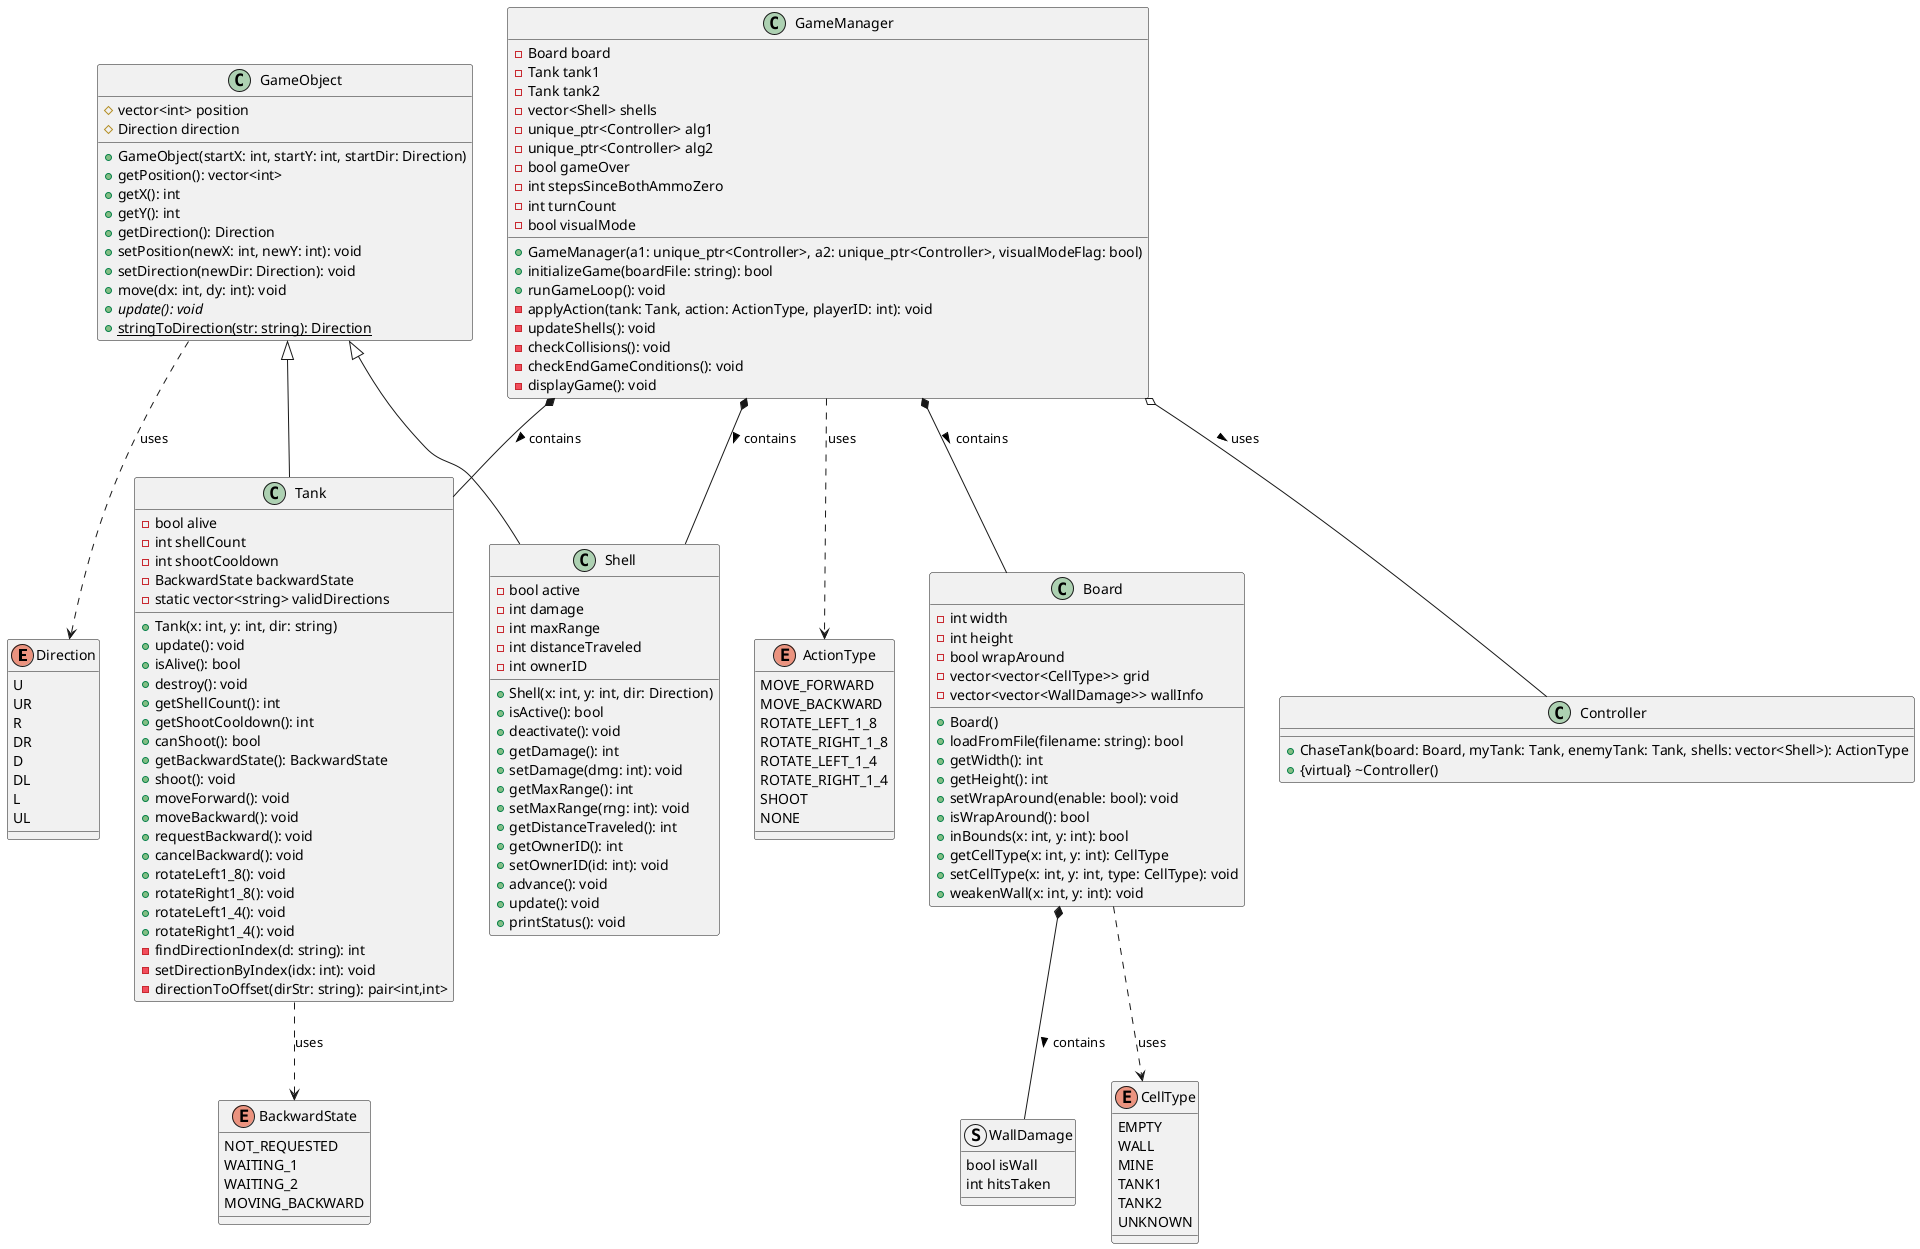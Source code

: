 @startuml TankGameClassDiagram

' Enumerations
enum Direction {
    U
    UR
    R
    DR
    D
    DL
    L
    UL
}

enum CellType {
    EMPTY
    WALL
    MINE
    TANK1
    TANK2
    UNKNOWN
}

enum ActionType {
    MOVE_FORWARD
    MOVE_BACKWARD
    ROTATE_LEFT_1_8
    ROTATE_RIGHT_1_8
    ROTATE_LEFT_1_4
    ROTATE_RIGHT_1_4
    SHOOT
    NONE
}

enum BackwardState {
    NOT_REQUESTED
    WAITING_1
    WAITING_2
    MOVING_BACKWARD
}

' Base class
class GameObject {
    # vector<int> position
    # Direction direction
    
    + GameObject(startX: int, startY: int, startDir: Direction)
    + getPosition(): vector<int>
    + getX(): int
    + getY(): int
    + getDirection(): Direction
    + setPosition(newX: int, newY: int): void
    + setDirection(newDir: Direction): void
    + move(dx: int, dy: int): void
    + {abstract} update(): void
    + {static} stringToDirection(str: string): Direction
}

' Tank class
class Tank {
    - bool alive
    - int shellCount
    - int shootCooldown
    - BackwardState backwardState
    - static vector<string> validDirections
    
    + Tank(x: int, y: int, dir: string)
    + update(): void
    + isAlive(): bool
    + destroy(): void
    + getShellCount(): int
    + getShootCooldown(): int
    + canShoot(): bool
    + getBackwardState(): BackwardState
    + shoot(): void
    + moveForward(): void
    + moveBackward(): void
    + requestBackward(): void
    + cancelBackward(): void
    + rotateLeft1_8(): void
    + rotateRight1_8(): void
    + rotateLeft1_4(): void
    + rotateRight1_4(): void
    - findDirectionIndex(d: string): int
    - setDirectionByIndex(idx: int): void
    - directionToOffset(dirStr: string): pair<int,int>
}

' Shell class
class Shell {
    - bool active
    - int damage
    - int maxRange
    - int distanceTraveled
    - int ownerID
    
    + Shell(x: int, y: int, dir: Direction)
    + isActive(): bool
    + deactivate(): void
    + getDamage(): int
    + setDamage(dmg: int): void
    + getMaxRange(): int
    + setMaxRange(rng: int): void
    + getDistanceTraveled(): int
    + getOwnerID(): int
    + setOwnerID(id: int): void
    + advance(): void
    + update(): void
    + printStatus(): void
}

' Board class
class Board {
    - int width
    - int height
    - bool wrapAround
    - vector<vector<CellType>> grid
    - vector<vector<WallDamage>> wallInfo
    
    + Board()
    + loadFromFile(filename: string): bool
    + getWidth(): int
    + getHeight(): int
    + setWrapAround(enable: bool): void
    + isWrapAround(): bool
    + inBounds(x: int, y: int): bool
    + getCellType(x: int, y: int): CellType
    + setCellType(x: int, y: int, type: CellType): void
    + weakenWall(x: int, y: int): void
}

' Controller class
class Controller {
    + ChaseTank(board: Board, myTank: Tank, enemyTank: Tank, shells: vector<Shell>): ActionType
    + {virtual} ~Controller()
}

' GameManager class
class GameManager {
    - Board board
    - Tank tank1
    - Tank tank2
    - vector<Shell> shells
    - unique_ptr<Controller> alg1
    - unique_ptr<Controller> alg2
    - bool gameOver
    - int stepsSinceBothAmmoZero
    - int turnCount
    - bool visualMode
    
    + GameManager(a1: unique_ptr<Controller>, a2: unique_ptr<Controller>, visualModeFlag: bool)
    + initializeGame(boardFile: string): bool
    + runGameLoop(): void
    - applyAction(tank: Tank, action: ActionType, playerID: int): void
    - updateShells(): void
    - checkCollisions(): void
    - checkEndGameConditions(): void
    - displayGame(): void
}

' Struct for wall damage tracking
struct WallDamage {
    bool isWall
    int hitsTaken
}

' Relationships
GameObject <|-- Tank
GameObject <|-- Shell
GameManager *-- Tank : contains >
GameManager *-- Board : contains >
GameManager *-- Shell : contains >
GameManager o-- Controller : uses >
GameManager ..> ActionType : uses
Tank ..> BackwardState : uses
Board ..> CellType : uses
Board *-- WallDamage : contains >
GameObject ..> Direction : uses

@enduml
